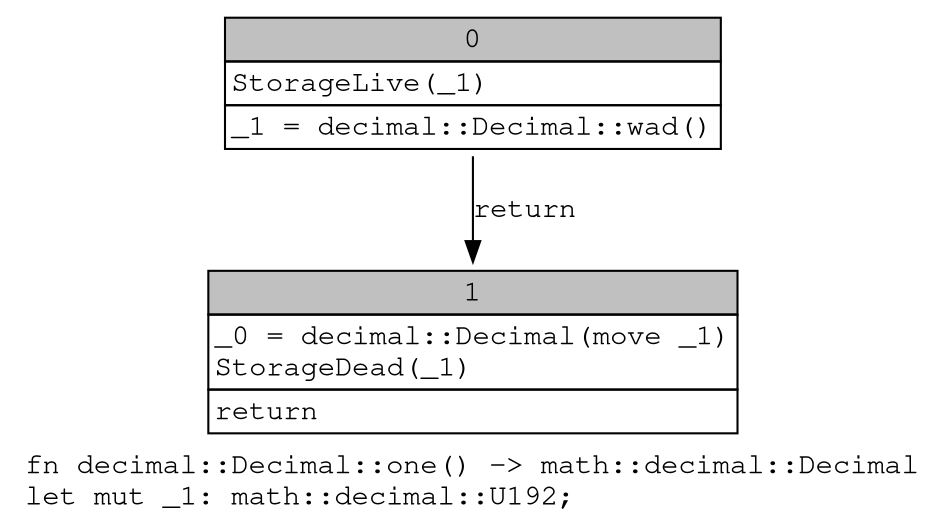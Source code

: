 digraph Mir_0_123 {
    graph [fontname="Courier, monospace"];
    node [fontname="Courier, monospace"];
    edge [fontname="Courier, monospace"];
    label=<fn decimal::Decimal::one() -&gt; math::decimal::Decimal<br align="left"/>let mut _1: math::decimal::U192;<br align="left"/>>;
    bb0__0_123 [shape="none", label=<<table border="0" cellborder="1" cellspacing="0"><tr><td bgcolor="gray" align="center" colspan="1">0</td></tr><tr><td align="left" balign="left">StorageLive(_1)<br/></td></tr><tr><td align="left">_1 = decimal::Decimal::wad()</td></tr></table>>];
    bb1__0_123 [shape="none", label=<<table border="0" cellborder="1" cellspacing="0"><tr><td bgcolor="gray" align="center" colspan="1">1</td></tr><tr><td align="left" balign="left">_0 = decimal::Decimal(move _1)<br/>StorageDead(_1)<br/></td></tr><tr><td align="left">return</td></tr></table>>];
    bb0__0_123 -> bb1__0_123 [label="return"];
}
